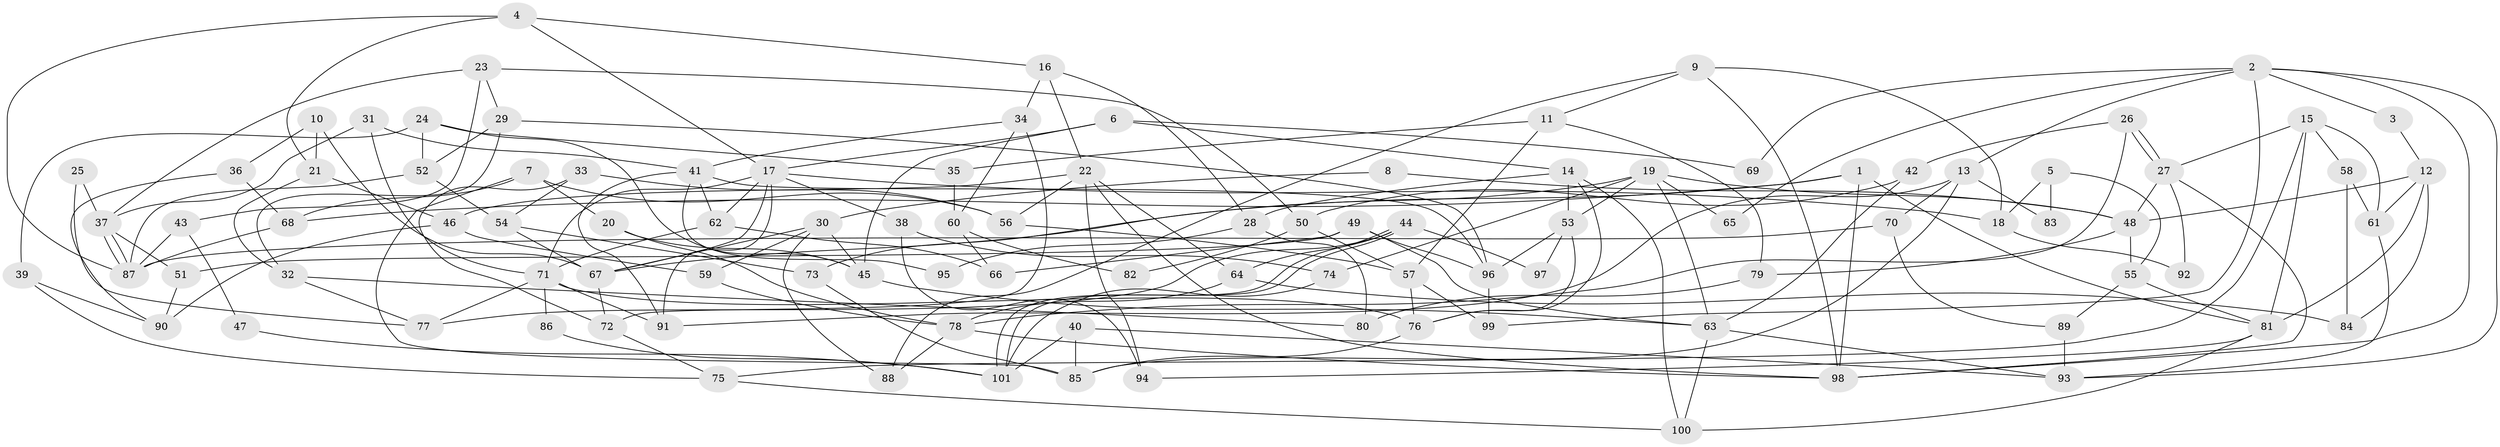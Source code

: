 // coarse degree distribution, {6: 0.27450980392156865, 4: 0.23529411764705882, 5: 0.1568627450980392, 3: 0.09803921568627451, 2: 0.0196078431372549, 10: 0.0196078431372549, 8: 0.0784313725490196, 7: 0.09803921568627451, 12: 0.0196078431372549}
// Generated by graph-tools (version 1.1) at 2025/37/03/04/25 23:37:06]
// undirected, 101 vertices, 202 edges
graph export_dot {
  node [color=gray90,style=filled];
  1;
  2;
  3;
  4;
  5;
  6;
  7;
  8;
  9;
  10;
  11;
  12;
  13;
  14;
  15;
  16;
  17;
  18;
  19;
  20;
  21;
  22;
  23;
  24;
  25;
  26;
  27;
  28;
  29;
  30;
  31;
  32;
  33;
  34;
  35;
  36;
  37;
  38;
  39;
  40;
  41;
  42;
  43;
  44;
  45;
  46;
  47;
  48;
  49;
  50;
  51;
  52;
  53;
  54;
  55;
  56;
  57;
  58;
  59;
  60;
  61;
  62;
  63;
  64;
  65;
  66;
  67;
  68;
  69;
  70;
  71;
  72;
  73;
  74;
  75;
  76;
  77;
  78;
  79;
  80;
  81;
  82;
  83;
  84;
  85;
  86;
  87;
  88;
  89;
  90;
  91;
  92;
  93;
  94;
  95;
  96;
  97;
  98;
  99;
  100;
  101;
  1 -- 68;
  1 -- 98;
  1 -- 67;
  1 -- 81;
  2 -- 93;
  2 -- 13;
  2 -- 3;
  2 -- 65;
  2 -- 69;
  2 -- 98;
  2 -- 99;
  3 -- 12;
  4 -- 87;
  4 -- 17;
  4 -- 16;
  4 -- 21;
  5 -- 55;
  5 -- 18;
  5 -- 83;
  6 -- 45;
  6 -- 17;
  6 -- 14;
  6 -- 69;
  7 -- 56;
  7 -- 85;
  7 -- 20;
  7 -- 68;
  8 -- 48;
  8 -- 30;
  9 -- 98;
  9 -- 11;
  9 -- 18;
  9 -- 88;
  10 -- 21;
  10 -- 67;
  10 -- 36;
  11 -- 35;
  11 -- 57;
  11 -- 79;
  12 -- 81;
  12 -- 61;
  12 -- 48;
  12 -- 84;
  13 -- 91;
  13 -- 70;
  13 -- 83;
  13 -- 85;
  14 -- 100;
  14 -- 28;
  14 -- 53;
  14 -- 76;
  15 -- 27;
  15 -- 58;
  15 -- 61;
  15 -- 75;
  15 -- 81;
  16 -- 28;
  16 -- 22;
  16 -- 34;
  17 -- 62;
  17 -- 67;
  17 -- 18;
  17 -- 38;
  17 -- 71;
  17 -- 91;
  18 -- 92;
  19 -- 48;
  19 -- 53;
  19 -- 63;
  19 -- 65;
  19 -- 73;
  19 -- 74;
  20 -- 78;
  20 -- 45;
  21 -- 46;
  21 -- 32;
  22 -- 46;
  22 -- 56;
  22 -- 64;
  22 -- 94;
  22 -- 98;
  23 -- 50;
  23 -- 37;
  23 -- 29;
  23 -- 43;
  24 -- 52;
  24 -- 45;
  24 -- 35;
  24 -- 39;
  25 -- 77;
  25 -- 37;
  26 -- 27;
  26 -- 27;
  26 -- 78;
  26 -- 42;
  27 -- 98;
  27 -- 48;
  27 -- 92;
  28 -- 80;
  28 -- 95;
  29 -- 32;
  29 -- 52;
  29 -- 96;
  30 -- 67;
  30 -- 45;
  30 -- 59;
  30 -- 88;
  31 -- 71;
  31 -- 41;
  31 -- 37;
  32 -- 77;
  32 -- 80;
  33 -- 56;
  33 -- 54;
  33 -- 72;
  34 -- 72;
  34 -- 41;
  34 -- 60;
  35 -- 60;
  36 -- 90;
  36 -- 68;
  37 -- 87;
  37 -- 87;
  37 -- 51;
  38 -- 94;
  38 -- 74;
  39 -- 75;
  39 -- 90;
  40 -- 101;
  40 -- 85;
  40 -- 93;
  41 -- 91;
  41 -- 62;
  41 -- 95;
  41 -- 96;
  42 -- 63;
  42 -- 50;
  43 -- 87;
  43 -- 47;
  44 -- 64;
  44 -- 101;
  44 -- 101;
  44 -- 77;
  44 -- 97;
  45 -- 63;
  46 -- 59;
  46 -- 90;
  47 -- 101;
  48 -- 55;
  48 -- 79;
  49 -- 63;
  49 -- 96;
  49 -- 51;
  49 -- 66;
  50 -- 57;
  50 -- 82;
  51 -- 90;
  52 -- 87;
  52 -- 54;
  53 -- 96;
  53 -- 76;
  53 -- 97;
  54 -- 73;
  54 -- 67;
  55 -- 81;
  55 -- 89;
  56 -- 57;
  57 -- 76;
  57 -- 99;
  58 -- 84;
  58 -- 61;
  59 -- 78;
  60 -- 66;
  60 -- 82;
  61 -- 93;
  62 -- 71;
  62 -- 66;
  63 -- 100;
  63 -- 93;
  64 -- 78;
  64 -- 84;
  67 -- 72;
  68 -- 87;
  70 -- 87;
  70 -- 89;
  71 -- 76;
  71 -- 77;
  71 -- 86;
  71 -- 91;
  72 -- 75;
  73 -- 85;
  74 -- 101;
  75 -- 100;
  76 -- 85;
  78 -- 98;
  78 -- 88;
  79 -- 80;
  81 -- 94;
  81 -- 100;
  86 -- 101;
  89 -- 93;
  96 -- 99;
}
